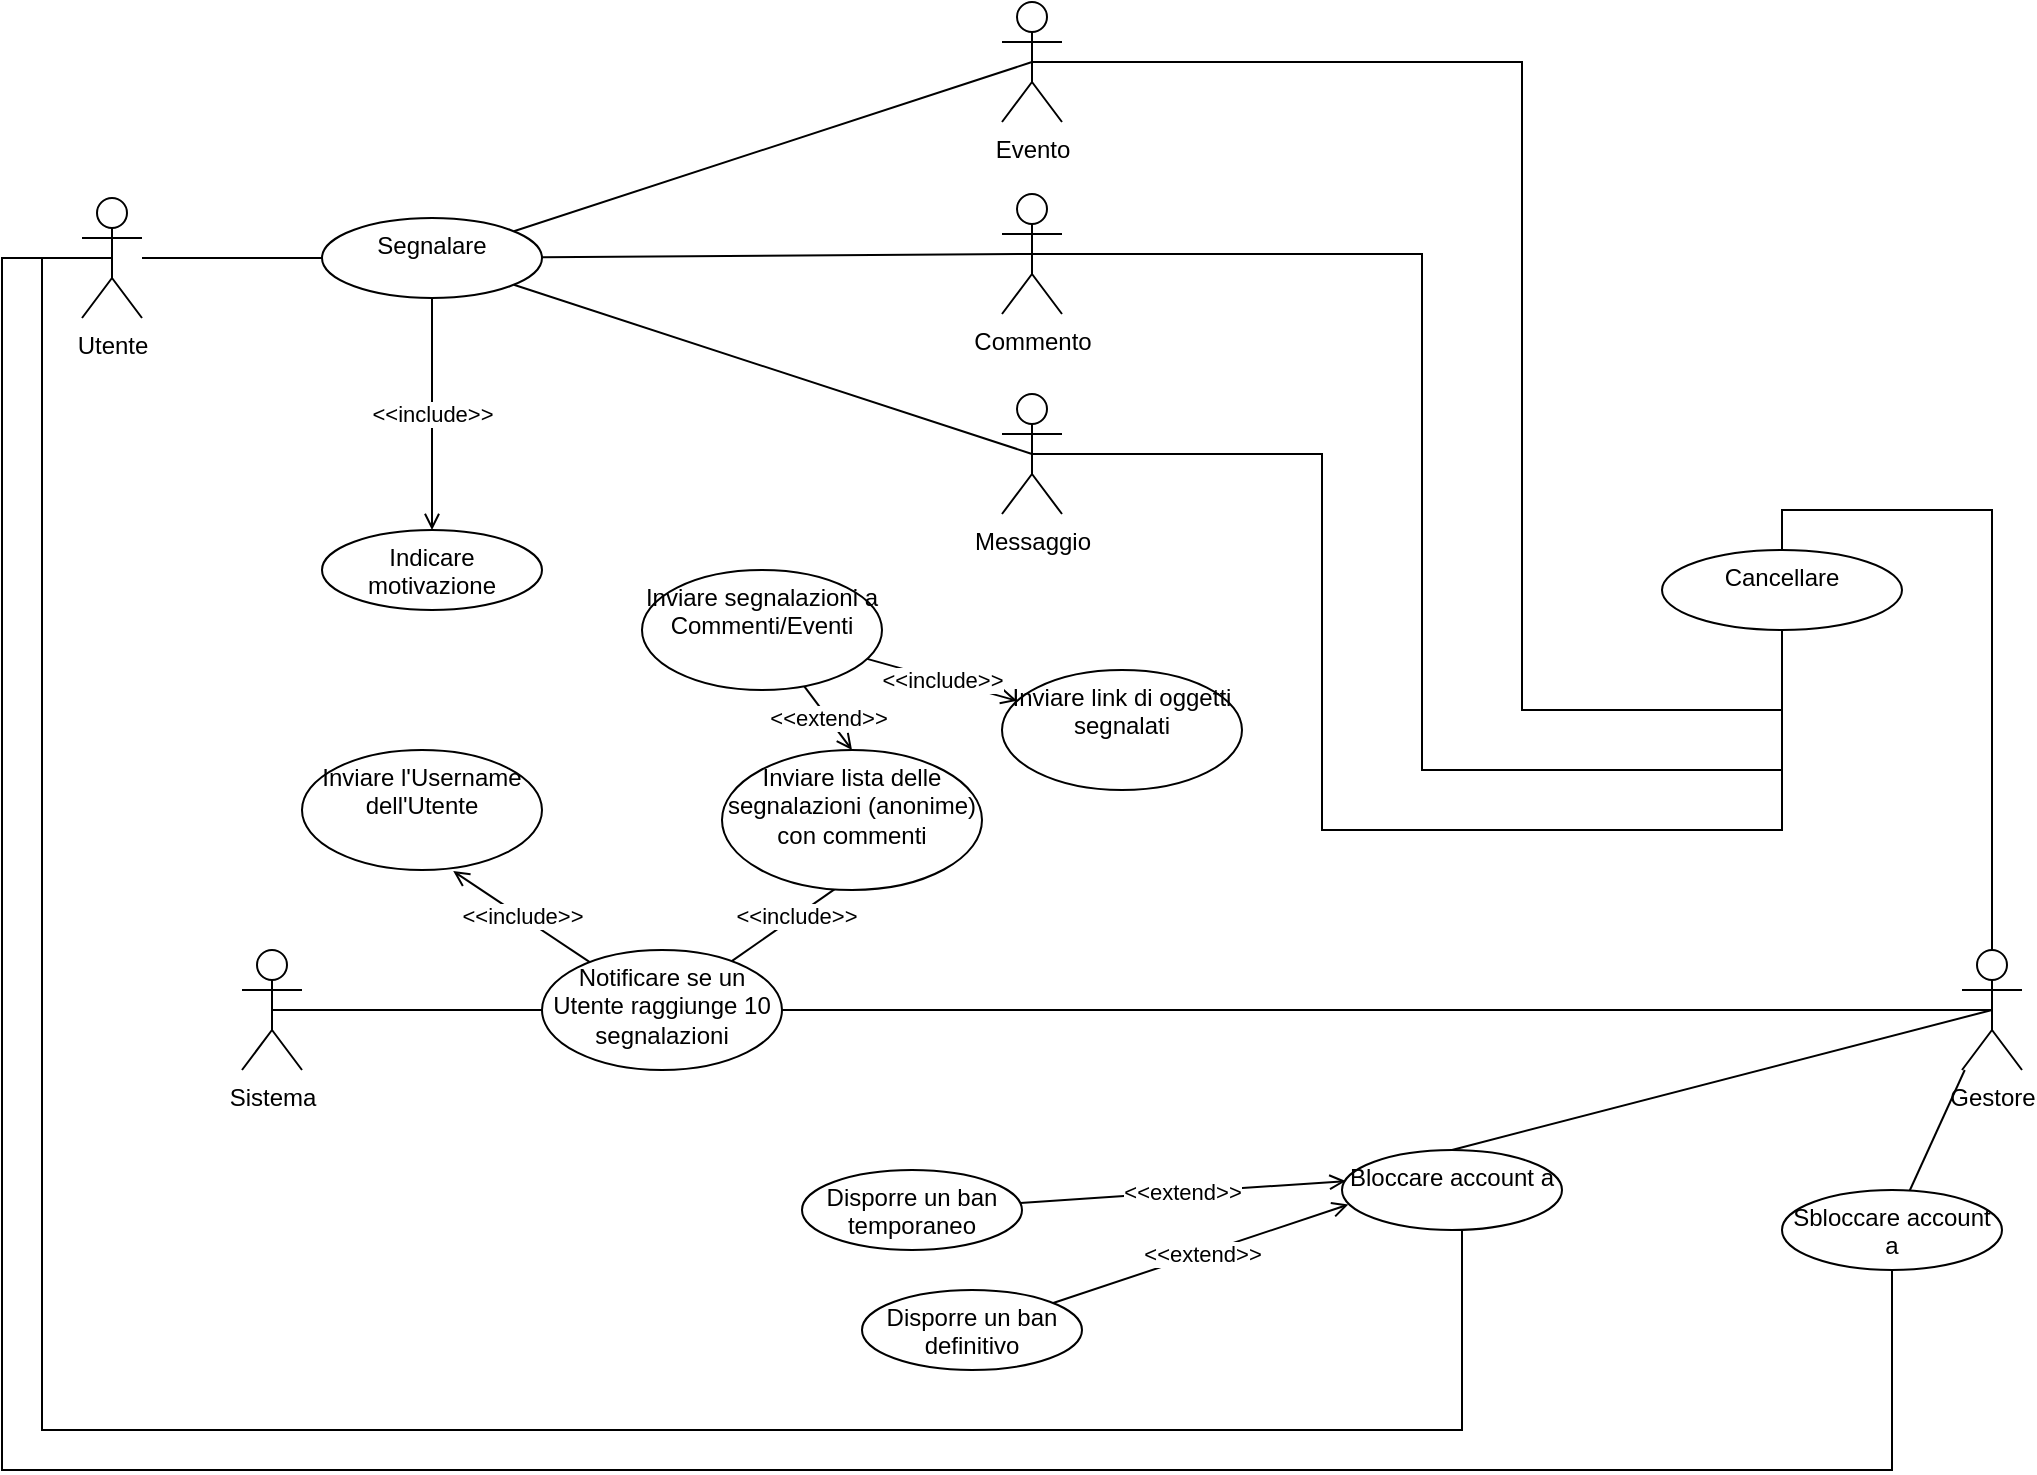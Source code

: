 <mxfile version="20.5.1" type="device"><diagram id="ZvvQ_m9w8sf5jci3yOad" name="Page-1"><mxGraphModel dx="1426" dy="712" grid="1" gridSize="10" guides="1" tooltips="1" connect="1" arrows="1" fold="1" page="1" pageScale="1" pageWidth="1169" pageHeight="827" math="0" shadow="0"><root><mxCell id="0"/><mxCell id="1" parent="0"/><mxCell id="cLIVm3SSrDlatydWKpGA-1" value="" style="rounded=0;orthogonalLoop=1;jettySize=auto;html=1;endArrow=none;endFill=0;" parent="1" source="cLIVm3SSrDlatydWKpGA-2" target="cLIVm3SSrDlatydWKpGA-3" edge="1"><mxGeometry relative="1" as="geometry"/></mxCell><mxCell id="cLIVm3SSrDlatydWKpGA-2" value="Utente" style="shape=umlActor;verticalLabelPosition=bottom;verticalAlign=top;html=1;outlineConnect=0;" parent="1" vertex="1"><mxGeometry x="70" y="154" width="30" height="60" as="geometry"/></mxCell><mxCell id="cLIVm3SSrDlatydWKpGA-11" value="&amp;lt;&amp;lt;include&amp;gt;&amp;gt;" style="edgeStyle=none;rounded=0;orthogonalLoop=1;jettySize=auto;html=1;entryX=0.5;entryY=0;entryDx=0;entryDy=0;endArrow=open;endFill=0;" parent="1" source="cLIVm3SSrDlatydWKpGA-3" target="cLIVm3SSrDlatydWKpGA-10" edge="1"><mxGeometry relative="1" as="geometry"/></mxCell><mxCell id="cLIVm3SSrDlatydWKpGA-23" style="rounded=0;orthogonalLoop=1;jettySize=auto;html=1;entryX=0.5;entryY=0.5;entryDx=0;entryDy=0;entryPerimeter=0;endArrow=none;endFill=0;" parent="1" source="cLIVm3SSrDlatydWKpGA-3" target="cLIVm3SSrDlatydWKpGA-20" edge="1"><mxGeometry relative="1" as="geometry"/></mxCell><mxCell id="cLIVm3SSrDlatydWKpGA-24" style="edgeStyle=none;rounded=0;orthogonalLoop=1;jettySize=auto;html=1;entryX=0.5;entryY=0.5;entryDx=0;entryDy=0;entryPerimeter=0;endArrow=none;endFill=0;" parent="1" source="cLIVm3SSrDlatydWKpGA-3" target="cLIVm3SSrDlatydWKpGA-21" edge="1"><mxGeometry relative="1" as="geometry"/></mxCell><mxCell id="cLIVm3SSrDlatydWKpGA-25" style="edgeStyle=none;rounded=0;orthogonalLoop=1;jettySize=auto;html=1;entryX=0.5;entryY=0.5;entryDx=0;entryDy=0;entryPerimeter=0;endArrow=none;endFill=0;" parent="1" source="cLIVm3SSrDlatydWKpGA-3" target="cLIVm3SSrDlatydWKpGA-22" edge="1"><mxGeometry relative="1" as="geometry"/></mxCell><mxCell id="cLIVm3SSrDlatydWKpGA-3" value="Segnalare" style="ellipse;whiteSpace=wrap;html=1;verticalAlign=top;" parent="1" vertex="1"><mxGeometry x="190" y="164" width="110" height="40" as="geometry"/></mxCell><mxCell id="cLIVm3SSrDlatydWKpGA-10" value="Indicare motivazione" style="ellipse;whiteSpace=wrap;html=1;verticalAlign=top;" parent="1" vertex="1"><mxGeometry x="190" y="320" width="110" height="40" as="geometry"/></mxCell><mxCell id="cLIVm3SSrDlatydWKpGA-14" style="edgeStyle=none;rounded=0;orthogonalLoop=1;jettySize=auto;html=1;endArrow=none;endFill=0;exitX=0.5;exitY=0.5;exitDx=0;exitDy=0;exitPerimeter=0;" parent="1" source="cLIVm3SSrDlatydWKpGA-12" target="cLIVm3SSrDlatydWKpGA-13" edge="1"><mxGeometry relative="1" as="geometry"/></mxCell><mxCell id="cLIVm3SSrDlatydWKpGA-12" value="Sistema" style="shape=umlActor;verticalLabelPosition=bottom;verticalAlign=top;html=1;outlineConnect=0;" parent="1" vertex="1"><mxGeometry x="150" y="530" width="30" height="60" as="geometry"/></mxCell><mxCell id="cLIVm3SSrDlatydWKpGA-16" style="edgeStyle=none;rounded=0;orthogonalLoop=1;jettySize=auto;html=1;entryX=0.5;entryY=0.5;entryDx=0;entryDy=0;entryPerimeter=0;endArrow=none;endFill=0;" parent="1" source="cLIVm3SSrDlatydWKpGA-13" target="cLIVm3SSrDlatydWKpGA-15" edge="1"><mxGeometry relative="1" as="geometry"/></mxCell><mxCell id="IzQsSvQxqyrX_X5hky8W-2" value="&amp;lt;&amp;lt;include&amp;gt;&amp;gt;" style="edgeStyle=none;rounded=0;orthogonalLoop=1;jettySize=auto;html=1;entryX=0.63;entryY=1.009;entryDx=0;entryDy=0;entryPerimeter=0;endArrow=open;endFill=0;" edge="1" parent="1" source="cLIVm3SSrDlatydWKpGA-13" target="IzQsSvQxqyrX_X5hky8W-1"><mxGeometry relative="1" as="geometry"/></mxCell><mxCell id="IzQsSvQxqyrX_X5hky8W-4" value="&amp;lt;&amp;lt;include&amp;gt;&amp;gt;" style="edgeStyle=none;rounded=0;orthogonalLoop=1;jettySize=auto;html=1;endArrow=open;endFill=0;" edge="1" parent="1" source="cLIVm3SSrDlatydWKpGA-13"><mxGeometry relative="1" as="geometry"><mxPoint x="460" y="490" as="targetPoint"/></mxGeometry></mxCell><mxCell id="cLIVm3SSrDlatydWKpGA-13" value="Notificare se un Utente raggiunge 10 segnalazioni" style="ellipse;whiteSpace=wrap;html=1;verticalAlign=top;" parent="1" vertex="1"><mxGeometry x="300" y="530" width="120" height="60" as="geometry"/></mxCell><mxCell id="cLIVm3SSrDlatydWKpGA-18" style="edgeStyle=none;rounded=0;orthogonalLoop=1;jettySize=auto;html=1;endArrow=none;endFill=0;entryX=0.5;entryY=0;entryDx=0;entryDy=0;exitX=0.5;exitY=0.5;exitDx=0;exitDy=0;exitPerimeter=0;" parent="1" source="cLIVm3SSrDlatydWKpGA-15" target="cLIVm3SSrDlatydWKpGA-17" edge="1"><mxGeometry relative="1" as="geometry"><mxPoint x="870" y="390" as="targetPoint"/></mxGeometry></mxCell><mxCell id="cLIVm3SSrDlatydWKpGA-27" value="" style="edgeStyle=orthogonalEdgeStyle;rounded=0;orthogonalLoop=1;jettySize=auto;html=1;endArrow=none;endFill=0;entryX=0.5;entryY=0;entryDx=0;entryDy=0;" parent="1" source="cLIVm3SSrDlatydWKpGA-15" target="cLIVm3SSrDlatydWKpGA-26" edge="1"><mxGeometry relative="1" as="geometry"><Array as="points"><mxPoint x="1025" y="310"/><mxPoint x="920" y="310"/></Array></mxGeometry></mxCell><mxCell id="cLIVm3SSrDlatydWKpGA-15" value="Gestore" style="shape=umlActor;verticalLabelPosition=bottom;verticalAlign=top;html=1;outlineConnect=0;" parent="1" vertex="1"><mxGeometry x="1010" y="530" width="30" height="60" as="geometry"/></mxCell><mxCell id="cLIVm3SSrDlatydWKpGA-19" style="edgeStyle=orthogonalEdgeStyle;rounded=0;orthogonalLoop=1;jettySize=auto;html=1;entryX=0.5;entryY=0.5;entryDx=0;entryDy=0;entryPerimeter=0;endArrow=none;endFill=0;" parent="1" source="cLIVm3SSrDlatydWKpGA-17" target="cLIVm3SSrDlatydWKpGA-2" edge="1"><mxGeometry relative="1" as="geometry"><Array as="points"><mxPoint x="760" y="770"/><mxPoint x="50" y="770"/><mxPoint x="50" y="184"/></Array></mxGeometry></mxCell><mxCell id="cLIVm3SSrDlatydWKpGA-32" value="&amp;lt;&amp;lt;extend&amp;gt;&amp;gt;" style="rounded=0;orthogonalLoop=1;jettySize=auto;html=1;endArrow=open;endFill=0;entryX=0.017;entryY=0.389;entryDx=0;entryDy=0;entryPerimeter=0;" parent="1" source="cLIVm3SSrDlatydWKpGA-31" target="cLIVm3SSrDlatydWKpGA-17" edge="1"><mxGeometry relative="1" as="geometry"><mxPoint x="690" y="640" as="targetPoint"/></mxGeometry></mxCell><mxCell id="cLIVm3SSrDlatydWKpGA-17" value="Bloccare account a" style="ellipse;whiteSpace=wrap;html=1;verticalAlign=top;" parent="1" vertex="1"><mxGeometry x="700" y="630" width="110" height="40" as="geometry"/></mxCell><mxCell id="cLIVm3SSrDlatydWKpGA-20" value="Evento" style="shape=umlActor;verticalLabelPosition=bottom;verticalAlign=top;html=1;outlineConnect=0;" parent="1" vertex="1"><mxGeometry x="530" y="56" width="30" height="60" as="geometry"/></mxCell><mxCell id="cLIVm3SSrDlatydWKpGA-21" value="Commento" style="shape=umlActor;verticalLabelPosition=bottom;verticalAlign=top;html=1;outlineConnect=0;" parent="1" vertex="1"><mxGeometry x="530" y="152" width="30" height="60" as="geometry"/></mxCell><mxCell id="cLIVm3SSrDlatydWKpGA-22" value="Messaggio" style="shape=umlActor;verticalLabelPosition=bottom;verticalAlign=top;html=1;outlineConnect=0;" parent="1" vertex="1"><mxGeometry x="530" y="252" width="30" height="60" as="geometry"/></mxCell><mxCell id="cLIVm3SSrDlatydWKpGA-28" style="edgeStyle=orthogonalEdgeStyle;rounded=0;orthogonalLoop=1;jettySize=auto;html=1;entryX=0.5;entryY=0.5;entryDx=0;entryDy=0;entryPerimeter=0;endArrow=none;endFill=0;" parent="1" source="cLIVm3SSrDlatydWKpGA-26" target="cLIVm3SSrDlatydWKpGA-20" edge="1"><mxGeometry relative="1" as="geometry"><Array as="points"><mxPoint x="920" y="410"/><mxPoint x="790" y="410"/><mxPoint x="790" y="86"/></Array></mxGeometry></mxCell><mxCell id="cLIVm3SSrDlatydWKpGA-29" style="edgeStyle=orthogonalEdgeStyle;rounded=0;orthogonalLoop=1;jettySize=auto;html=1;entryX=0.5;entryY=0.5;entryDx=0;entryDy=0;entryPerimeter=0;endArrow=none;endFill=0;" parent="1" source="cLIVm3SSrDlatydWKpGA-26" target="cLIVm3SSrDlatydWKpGA-21" edge="1"><mxGeometry relative="1" as="geometry"><Array as="points"><mxPoint x="920" y="440"/><mxPoint x="740" y="440"/><mxPoint x="740" y="182"/></Array></mxGeometry></mxCell><mxCell id="cLIVm3SSrDlatydWKpGA-30" style="edgeStyle=orthogonalEdgeStyle;rounded=0;orthogonalLoop=1;jettySize=auto;html=1;entryX=0.5;entryY=0.5;entryDx=0;entryDy=0;entryPerimeter=0;endArrow=none;endFill=0;" parent="1" source="cLIVm3SSrDlatydWKpGA-26" target="cLIVm3SSrDlatydWKpGA-22" edge="1"><mxGeometry relative="1" as="geometry"><Array as="points"><mxPoint x="920" y="470"/><mxPoint x="690" y="470"/><mxPoint x="690" y="282"/></Array></mxGeometry></mxCell><mxCell id="cLIVm3SSrDlatydWKpGA-26" value="Cancellare" style="ellipse;whiteSpace=wrap;html=1;verticalAlign=top;" parent="1" vertex="1"><mxGeometry x="860" y="330" width="120" height="40" as="geometry"/></mxCell><mxCell id="cLIVm3SSrDlatydWKpGA-31" value="Disporre un ban temporaneo" style="ellipse;whiteSpace=wrap;html=1;verticalAlign=top;" parent="1" vertex="1"><mxGeometry x="430" y="640" width="110" height="40" as="geometry"/></mxCell><mxCell id="cLIVm3SSrDlatydWKpGA-34" value="&amp;lt;&amp;lt;extend&amp;gt;&amp;gt;" style="rounded=0;orthogonalLoop=1;jettySize=auto;html=1;entryX=0.029;entryY=0.682;entryDx=0;entryDy=0;endArrow=open;endFill=0;entryPerimeter=0;" parent="1" source="cLIVm3SSrDlatydWKpGA-33" target="cLIVm3SSrDlatydWKpGA-17" edge="1"><mxGeometry relative="1" as="geometry"/></mxCell><mxCell id="cLIVm3SSrDlatydWKpGA-33" value="Disporre un ban definitivo" style="ellipse;whiteSpace=wrap;html=1;verticalAlign=top;" parent="1" vertex="1"><mxGeometry x="460" y="700" width="110" height="40" as="geometry"/></mxCell><mxCell id="cLIVm3SSrDlatydWKpGA-36" value="" style="edgeStyle=none;rounded=0;orthogonalLoop=1;jettySize=auto;html=1;endArrow=none;endFill=0;" parent="1" source="cLIVm3SSrDlatydWKpGA-35" target="cLIVm3SSrDlatydWKpGA-15" edge="1"><mxGeometry relative="1" as="geometry"/></mxCell><mxCell id="cLIVm3SSrDlatydWKpGA-37" style="edgeStyle=orthogonalEdgeStyle;rounded=0;orthogonalLoop=1;jettySize=auto;html=1;entryX=0.5;entryY=0.5;entryDx=0;entryDy=0;entryPerimeter=0;endArrow=none;endFill=0;" parent="1" source="cLIVm3SSrDlatydWKpGA-35" target="cLIVm3SSrDlatydWKpGA-2" edge="1"><mxGeometry relative="1" as="geometry"><Array as="points"><mxPoint x="975" y="790"/><mxPoint x="30" y="790"/><mxPoint x="30" y="184"/></Array></mxGeometry></mxCell><mxCell id="cLIVm3SSrDlatydWKpGA-35" value="Sbloccare account a" style="ellipse;whiteSpace=wrap;html=1;verticalAlign=top;" parent="1" vertex="1"><mxGeometry x="920" y="650" width="110" height="40" as="geometry"/></mxCell><mxCell id="IzQsSvQxqyrX_X5hky8W-1" value="Inviare l'Username dell'Utente" style="ellipse;whiteSpace=wrap;html=1;verticalAlign=top;" vertex="1" parent="1"><mxGeometry x="180" y="430" width="120" height="60" as="geometry"/></mxCell><mxCell id="IzQsSvQxqyrX_X5hky8W-3" value="Inviare lista delle segnalazioni (anonime) con commenti" style="ellipse;whiteSpace=wrap;html=1;verticalAlign=top;" vertex="1" parent="1"><mxGeometry x="390" y="430" width="130" height="70" as="geometry"/></mxCell><mxCell id="IzQsSvQxqyrX_X5hky8W-6" value="&amp;lt;&amp;lt;extend&amp;gt;&amp;gt;" style="edgeStyle=none;rounded=0;orthogonalLoop=1;jettySize=auto;html=1;entryX=0.5;entryY=0;entryDx=0;entryDy=0;endArrow=open;endFill=0;" edge="1" parent="1" source="IzQsSvQxqyrX_X5hky8W-5" target="IzQsSvQxqyrX_X5hky8W-3"><mxGeometry relative="1" as="geometry"/></mxCell><mxCell id="IzQsSvQxqyrX_X5hky8W-8" value="&amp;lt;&amp;lt;include&amp;gt;&amp;gt;" style="edgeStyle=none;rounded=0;orthogonalLoop=1;jettySize=auto;html=1;endArrow=open;endFill=0;" edge="1" parent="1" source="IzQsSvQxqyrX_X5hky8W-5" target="IzQsSvQxqyrX_X5hky8W-7"><mxGeometry relative="1" as="geometry"/></mxCell><mxCell id="IzQsSvQxqyrX_X5hky8W-5" value="Inviare segnalazioni a Commenti/Eventi" style="ellipse;whiteSpace=wrap;html=1;verticalAlign=top;" vertex="1" parent="1"><mxGeometry x="350" y="340" width="120" height="60" as="geometry"/></mxCell><mxCell id="IzQsSvQxqyrX_X5hky8W-7" value="Inviare link di oggetti segnalati" style="ellipse;whiteSpace=wrap;html=1;verticalAlign=top;" vertex="1" parent="1"><mxGeometry x="530" y="390" width="120" height="60" as="geometry"/></mxCell></root></mxGraphModel></diagram></mxfile>